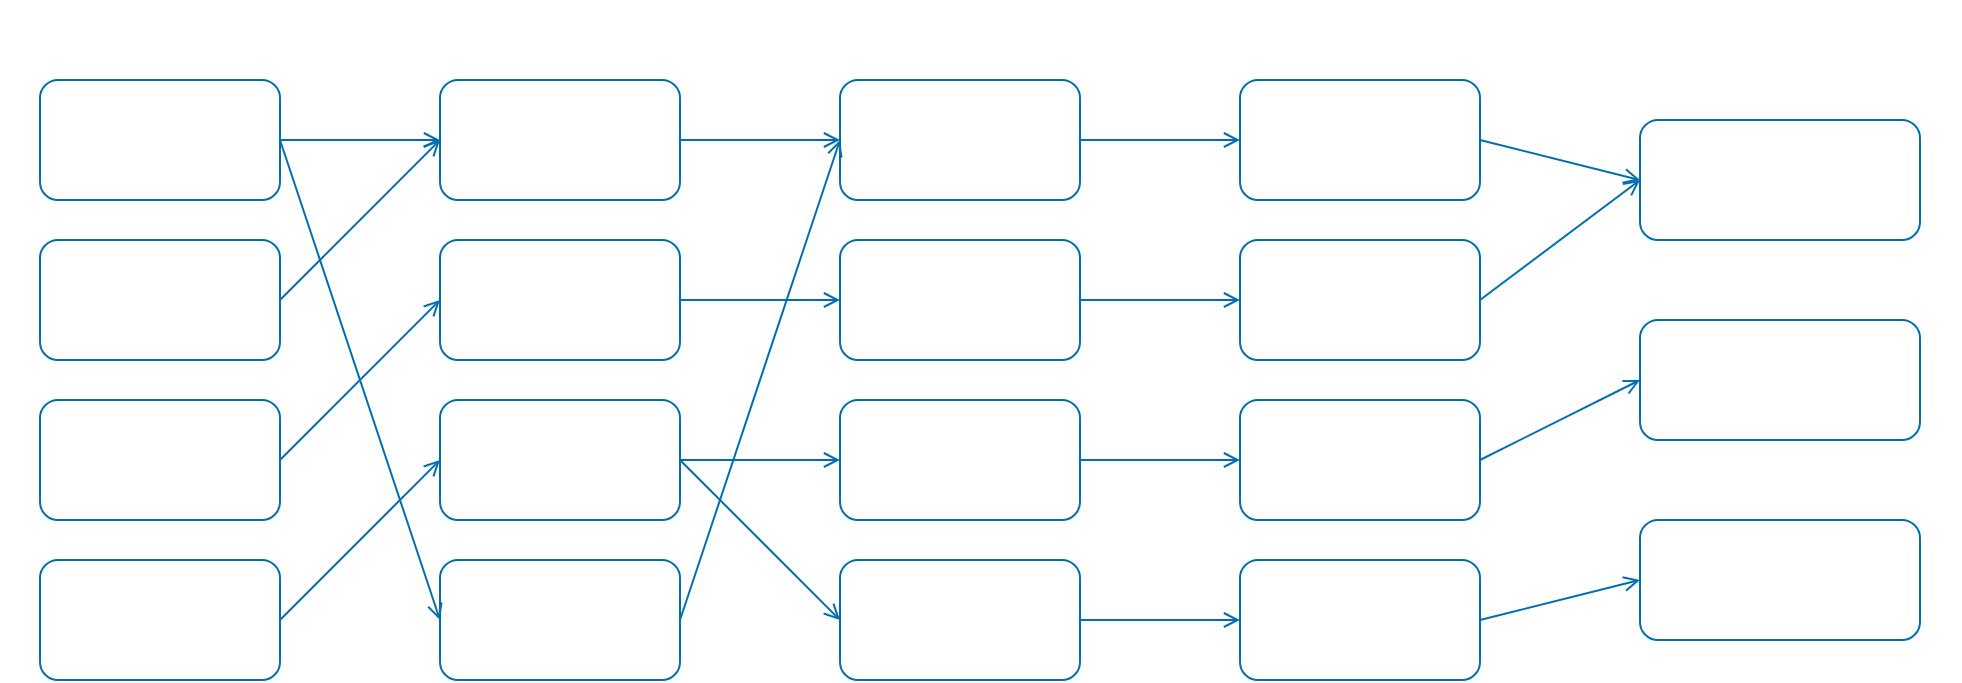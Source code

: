<mxfile>
    <diagram id="benefits-dependency-network" name="Benefits Dependency Network Example">
        <mxGraphModel dx="1118" dy="552" grid="1" gridSize="10" guides="1" tooltips="1" connect="1" arrows="1" fold="1" page="1" pageScale="1" pageWidth="1100" pageHeight="850" math="0" shadow="0">
            <root>
                <mxCell id="0"/>
                <mxCell id="1" parent="0"/>
                <mxCell id="3" value="Inversión TI" style="rounded=0;whiteSpace=wrap;fillColor=none;strokeColor=none;fontSize=12;fontStyle=0;fontColor=light-dark(#FFFFFF,#006EAF);" parent="1" vertex="1">
                    <mxGeometry x="40" y="120" width="160" height="40" as="geometry"/>
                </mxCell>
                <mxCell id="4" value="Habilitadores TI" style="rounded=0;whiteSpace=wrap;fillColor=none;strokeColor=none;fontSize=12;fontStyle=0;fontColor=light-dark(#FFFFFF,#006EAF);" parent="1" vertex="1">
                    <mxGeometry x="240" y="120" width="160" height="40" as="geometry"/>
                </mxCell>
                <mxCell id="5" value="Cambios en el negocio" style="rounded=0;whiteSpace=wrap;fillColor=none;strokeColor=none;fontSize=12;fontStyle=0;fontColor=light-dark(#FFFFFF,#006EAF);" parent="1" vertex="1">
                    <mxGeometry x="440" y="120" width="160" height="40" as="geometry"/>
                </mxCell>
                <mxCell id="6" value="Beneficios esperados" style="rounded=0;whiteSpace=wrap;fillColor=none;strokeColor=none;fontSize=12;fontStyle=0;fontColor=light-dark(#FFFFFF,#006EAF);" parent="1" vertex="1">
                    <mxGeometry x="640" y="120" width="160" height="40" as="geometry"/>
                </mxCell>
                <mxCell id="7" value="Objetivos estratégicos" style="rounded=0;whiteSpace=wrap;fillColor=none;strokeColor=none;fontSize=12;fontStyle=0;fontColor=light-dark(#FFFFFF,#006EAF);" parent="1" vertex="1">
                    <mxGeometry x="840" y="120" width="180" height="40" as="geometry"/>
                </mxCell>
                <mxCell id="8" value="Software CRM" style="rounded=1;whiteSpace=wrap;fillColor=none;strokeColor=light-dark(#006EAF,#006EAF);fontColor=light-dark(#FFFFFF,#006EAF);spacing=6;" parent="1" vertex="1">
                    <mxGeometry x="60" y="160" width="120" height="60" as="geometry"/>
                </mxCell>
                <mxCell id="9" value="Infraestructura en la nube" style="rounded=1;whiteSpace=wrap;fillColor=none;strokeColor=light-dark(#006EAF,#006EAF);fontColor=light-dark(#FFFFFF,#006EAF);spacing=0;spacingLeft=4;spacingRight=4;" parent="1" vertex="1">
                    <mxGeometry x="60" y="240" width="120" height="60" as="geometry"/>
                </mxCell>
                <mxCell id="10" value="Tablets para ventas" style="rounded=1;whiteSpace=wrap;fillColor=none;strokeColor=light-dark(#006EAF,#006EAF);fontColor=light-dark(#FFFFFF,#006EAF);spacing=6;" parent="1" vertex="1">
                    <mxGeometry x="60" y="320" width="120" height="60" as="geometry"/>
                </mxCell>
                <mxCell id="11" value="Integración con ERP" style="rounded=1;whiteSpace=wrap;fillColor=none;strokeColor=light-dark(#006EAF,#006EAF);fontColor=light-dark(#FFFFFF,#006EAF);spacing=6;" parent="1" vertex="1">
                    <mxGeometry x="60" y="400" width="120" height="60" as="geometry"/>
                </mxCell>
                <mxCell id="12" value="Base de datos de clientes unificada" style="rounded=1;whiteSpace=wrap;fillColor=none;strokeColor=light-dark(#006EAF,#006EAF);fontColor=light-dark(#FFFFFF,#006EAF);spacing=6;" parent="1" vertex="1">
                    <mxGeometry x="260" y="160" width="120" height="60" as="geometry"/>
                </mxCell>
                <mxCell id="13" value="Acceso móvil a  la información" style="rounded=1;whiteSpace=wrap;fillColor=none;strokeColor=light-dark(#006EAF,#006EAF);fontColor=light-dark(#FFFFFF,#006EAF);spacing=6;" parent="1" vertex="1">
                    <mxGeometry x="260" y="240" width="120" height="60" as="geometry"/>
                </mxCell>
                <mxCell id="14" value="Análisis predictivo de clientes" style="rounded=1;whiteSpace=wrap;fillColor=none;strokeColor=light-dark(#006EAF,#006EAF);fontColor=light-dark(#FFFFFF,#006EAF);spacing=6;" parent="1" vertex="1">
                    <mxGeometry x="260" y="320" width="120" height="60" as="geometry"/>
                </mxCell>
                <mxCell id="15" value="Automatización de flujos de trabajo" style="rounded=1;whiteSpace=wrap;fillColor=none;strokeColor=light-dark(#006EAF,#006EAF);fontColor=light-dark(#FFFFFF,#006EAF);spacing=6;" parent="1" vertex="1">
                    <mxGeometry x="260" y="400" width="120" height="60" as="geometry"/>
                </mxCell>
                <mxCell id="16" value="Procesos de ventas estandarizados" style="rounded=1;whiteSpace=wrap;fillColor=none;strokeColor=light-dark(#006EAF,#006EAF);fontColor=light-dark(#FFFFFF,#006EAF);spacing=6;" parent="1" vertex="1">
                    <mxGeometry x="460" y="160" width="120" height="60" as="geometry"/>
                </mxCell>
                <mxCell id="17" value="Gestión proactiva de cuentas" style="rounded=1;whiteSpace=wrap;fillColor=none;strokeColor=light-dark(#006EAF,#006EAF);fontColor=light-dark(#FFFFFF,#006EAF);spacing=6;" parent="1" vertex="1">
                    <mxGeometry x="460" y="240" width="120" height="60" as="geometry"/>
                </mxCell>
                <mxCell id="18" value="Atención personalizada" style="rounded=1;whiteSpace=wrap;fillColor=none;strokeColor=light-dark(#006EAF,#006EAF);fontColor=light-dark(#FFFFFF,#006EAF);spacing=6;" parent="1" vertex="1">
                    <mxGeometry x="460" y="320" width="120" height="60" as="geometry"/>
                </mxCell>
                <mxCell id="19" value="Equipos comerciales por segmento" style="rounded=1;whiteSpace=wrap;fillColor=none;strokeColor=light-dark(#006EAF,#006EAF);fontColor=light-dark(#FFFFFF,#006EAF);spacing=6;" parent="1" vertex="1">
                    <mxGeometry x="460" y="400" width="120" height="60" as="geometry"/>
                </mxCell>
                <mxCell id="20" value="15% reducción de ciclo de ventas" style="rounded=1;whiteSpace=wrap;fillColor=none;strokeColor=light-dark(#006EAF,#006EAF);fontColor=light-dark(#FFFFFF,#006EAF);spacing=6;" parent="1" vertex="1">
                    <mxGeometry x="660" y="160" width="120" height="60" as="geometry"/>
                </mxCell>
                <mxCell id="21" value="20% aumento en valor de cliente" style="rounded=1;whiteSpace=wrap;fillColor=none;strokeColor=light-dark(#006EAF,#006EAF);fontColor=light-dark(#FFFFFF,#006EAF);spacing=6;" parent="1" vertex="1">
                    <mxGeometry x="660" y="240" width="120" height="60" as="geometry"/>
                </mxCell>
                <mxCell id="22" value="30% mejora en retención" style="rounded=1;whiteSpace=wrap;fillColor=none;strokeColor=light-dark(#006EAF,#006EAF);fontColor=light-dark(#FFFFFF,#006EAF);spacing=6;" parent="1" vertex="1">
                    <mxGeometry x="660" y="320" width="120" height="60" as="geometry"/>
                </mxCell>
                <mxCell id="23" value="25% reducción en costos de adquisición" style="rounded=1;whiteSpace=wrap;fillColor=none;strokeColor=light-dark(#006EAF,#006EAF);fontColor=light-dark(#FFFFFF,#006EAF);spacing=6;" parent="1" vertex="1">
                    <mxGeometry x="660" y="400" width="120" height="60" as="geometry"/>
                </mxCell>
                <mxCell id="24" value="Incrementar ingresos por cliente en 18%" style="rounded=1;whiteSpace=wrap;fillColor=none;strokeColor=light-dark(#006EAF,#006EAF);fontColor=light-dark(#FFFFFF,#006EAF);spacing=6;" parent="1" vertex="1">
                    <mxGeometry x="860" y="180" width="140" height="60" as="geometry"/>
                </mxCell>
                <mxCell id="25" value="Mejorar experiencia del cliente (NPS +25)" style="rounded=1;whiteSpace=wrap;fillColor=none;strokeColor=light-dark(#006EAF,#006EAF);fontColor=light-dark(#FFFFFF,#006EAF);spacing=6;" parent="1" vertex="1">
                    <mxGeometry x="860" y="280" width="140" height="60" as="geometry"/>
                </mxCell>
                <mxCell id="26" value="Reducir costos operativos en 12%" style="rounded=1;whiteSpace=wrap;fillColor=none;strokeColor=light-dark(#006EAF,#006EAF);fontColor=light-dark(#FFFFFF,#006EAF);spacing=6;" parent="1" vertex="1">
                    <mxGeometry x="860" y="380" width="140" height="60" as="geometry"/>
                </mxCell>
                <mxCell id="27" value="" style="endArrow=open;html=1;exitX=1;exitY=0.5;exitDx=0;exitDy=0;entryX=0;entryY=0.5;entryDx=0;entryDy=0;fillColor=#1ba1e2;strokeColor=light-dark(#006EAF,#006EAF);endFill=0;spacing=6;" parent="1" source="8" target="12" edge="1">
                    <mxGeometry width="50" height="50" relative="1" as="geometry">
                        <mxPoint x="400" y="430" as="sourcePoint"/>
                        <mxPoint x="450" y="380" as="targetPoint"/>
                    </mxGeometry>
                </mxCell>
                <mxCell id="28" value="" style="endArrow=open;html=1;exitX=1;exitY=0.5;exitDx=0;exitDy=0;entryX=0;entryY=0.5;entryDx=0;entryDy=0;fillColor=#1ba1e2;strokeColor=light-dark(#006EAF,#006EAF);endFill=0;spacing=6;" parent="1" source="8" target="15" edge="1">
                    <mxGeometry width="50" height="50" relative="1" as="geometry">
                        <mxPoint x="400" y="430" as="sourcePoint"/>
                        <mxPoint x="450" y="380" as="targetPoint"/>
                    </mxGeometry>
                </mxCell>
                <mxCell id="29" value="" style="endArrow=open;html=1;exitX=1;exitY=0.5;exitDx=0;exitDy=0;entryX=0;entryY=0.5;entryDx=0;entryDy=0;fillColor=#1ba1e2;strokeColor=light-dark(#006EAF,#006EAF);endFill=0;spacing=6;" parent="1" source="9" target="12" edge="1">
                    <mxGeometry width="50" height="50" relative="1" as="geometry">
                        <mxPoint x="400" y="430" as="sourcePoint"/>
                        <mxPoint x="450" y="380" as="targetPoint"/>
                    </mxGeometry>
                </mxCell>
                <mxCell id="30" value="" style="endArrow=open;html=1;exitX=1;exitY=0.5;exitDx=0;exitDy=0;entryX=0;entryY=0.5;entryDx=0;entryDy=0;fillColor=#1ba1e2;strokeColor=light-dark(#006EAF,#006EAF);endFill=0;spacing=6;" parent="1" source="10" target="13" edge="1">
                    <mxGeometry width="50" height="50" relative="1" as="geometry">
                        <mxPoint x="400" y="430" as="sourcePoint"/>
                        <mxPoint x="450" y="380" as="targetPoint"/>
                    </mxGeometry>
                </mxCell>
                <mxCell id="31" value="" style="endArrow=open;html=1;exitX=1;exitY=0.5;exitDx=0;exitDy=0;entryX=0;entryY=0.5;entryDx=0;entryDy=0;fillColor=#1ba1e2;strokeColor=light-dark(#006EAF,#006EAF);endFill=0;spacing=6;" parent="1" source="11" target="14" edge="1">
                    <mxGeometry width="50" height="50" relative="1" as="geometry">
                        <mxPoint x="400" y="430" as="sourcePoint"/>
                        <mxPoint x="450" y="380" as="targetPoint"/>
                    </mxGeometry>
                </mxCell>
                <mxCell id="32" value="" style="endArrow=open;html=1;exitX=1;exitY=0.5;exitDx=0;exitDy=0;entryX=0;entryY=0.5;entryDx=0;entryDy=0;fillColor=#1ba1e2;strokeColor=light-dark(#006EAF,#006EAF);endFill=0;spacing=6;" parent="1" source="12" target="16" edge="1">
                    <mxGeometry width="50" height="50" relative="1" as="geometry">
                        <mxPoint x="400" y="430" as="sourcePoint"/>
                        <mxPoint x="450" y="380" as="targetPoint"/>
                    </mxGeometry>
                </mxCell>
                <mxCell id="33" value="" style="endArrow=open;html=1;exitX=1;exitY=0.5;exitDx=0;exitDy=0;entryX=0;entryY=0.5;entryDx=0;entryDy=0;fillColor=#1ba1e2;strokeColor=light-dark(#006EAF,#006EAF);endFill=0;spacing=6;" parent="1" source="13" target="17" edge="1">
                    <mxGeometry width="50" height="50" relative="1" as="geometry">
                        <mxPoint x="400" y="430" as="sourcePoint"/>
                        <mxPoint x="450" y="380" as="targetPoint"/>
                    </mxGeometry>
                </mxCell>
                <mxCell id="34" value="" style="endArrow=open;html=1;exitX=1;exitY=0.5;exitDx=0;exitDy=0;entryX=0;entryY=0.5;entryDx=0;entryDy=0;fillColor=#1ba1e2;strokeColor=light-dark(#006EAF,#006EAF);endFill=0;spacing=6;" parent="1" source="14" target="18" edge="1">
                    <mxGeometry width="50" height="50" relative="1" as="geometry">
                        <mxPoint x="400" y="430" as="sourcePoint"/>
                        <mxPoint x="450" y="380" as="targetPoint"/>
                    </mxGeometry>
                </mxCell>
                <mxCell id="35" value="" style="endArrow=open;html=1;exitX=1;exitY=0.5;exitDx=0;exitDy=0;entryX=0;entryY=0.5;entryDx=0;entryDy=0;fillColor=#1ba1e2;strokeColor=light-dark(#006EAF,#006EAF);endFill=0;spacing=6;" parent="1" source="14" target="19" edge="1">
                    <mxGeometry width="50" height="50" relative="1" as="geometry">
                        <mxPoint x="400" y="430" as="sourcePoint"/>
                        <mxPoint x="450" y="380" as="targetPoint"/>
                    </mxGeometry>
                </mxCell>
                <mxCell id="36" value="" style="endArrow=open;html=1;exitX=1;exitY=0.5;exitDx=0;exitDy=0;entryX=0;entryY=0.5;entryDx=0;entryDy=0;fillColor=#1ba1e2;strokeColor=light-dark(#006EAF,#006EAF);endFill=0;spacing=6;" parent="1" source="15" target="16" edge="1">
                    <mxGeometry width="50" height="50" relative="1" as="geometry">
                        <mxPoint x="400" y="430" as="sourcePoint"/>
                        <mxPoint x="450" y="380" as="targetPoint"/>
                    </mxGeometry>
                </mxCell>
                <mxCell id="37" value="" style="endArrow=open;html=1;exitX=1;exitY=0.5;exitDx=0;exitDy=0;entryX=0;entryY=0.5;entryDx=0;entryDy=0;fillColor=#1ba1e2;strokeColor=light-dark(#006EAF,#006EAF);endFill=0;spacing=6;" parent="1" source="16" target="20" edge="1">
                    <mxGeometry width="50" height="50" relative="1" as="geometry">
                        <mxPoint x="400" y="430" as="sourcePoint"/>
                        <mxPoint x="450" y="380" as="targetPoint"/>
                    </mxGeometry>
                </mxCell>
                <mxCell id="38" value="" style="endArrow=open;html=1;exitX=1;exitY=0.5;exitDx=0;exitDy=0;entryX=0;entryY=0.5;entryDx=0;entryDy=0;fillColor=#1ba1e2;strokeColor=light-dark(#006EAF,#006EAF);endFill=0;spacing=6;" parent="1" source="17" target="21" edge="1">
                    <mxGeometry width="50" height="50" relative="1" as="geometry">
                        <mxPoint x="400" y="430" as="sourcePoint"/>
                        <mxPoint x="450" y="380" as="targetPoint"/>
                    </mxGeometry>
                </mxCell>
                <mxCell id="39" value="" style="endArrow=open;html=1;exitX=1;exitY=0.5;exitDx=0;exitDy=0;entryX=0;entryY=0.5;entryDx=0;entryDy=0;fillColor=#1ba1e2;strokeColor=light-dark(#006EAF,#006EAF);endFill=0;spacing=6;" parent="1" source="18" target="22" edge="1">
                    <mxGeometry width="50" height="50" relative="1" as="geometry">
                        <mxPoint x="400" y="430" as="sourcePoint"/>
                        <mxPoint x="450" y="380" as="targetPoint"/>
                    </mxGeometry>
                </mxCell>
                <mxCell id="40" value="" style="endArrow=open;html=1;exitX=1;exitY=0.5;exitDx=0;exitDy=0;entryX=0;entryY=0.5;entryDx=0;entryDy=0;fillColor=#1ba1e2;strokeColor=light-dark(#006EAF,#006EAF);endFill=0;spacing=6;" parent="1" source="19" target="23" edge="1">
                    <mxGeometry width="50" height="50" relative="1" as="geometry">
                        <mxPoint x="400" y="430" as="sourcePoint"/>
                        <mxPoint x="450" y="380" as="targetPoint"/>
                    </mxGeometry>
                </mxCell>
                <mxCell id="41" value="" style="endArrow=open;html=1;exitX=1;exitY=0.5;exitDx=0;exitDy=0;entryX=0;entryY=0.5;entryDx=0;entryDy=0;fillColor=#1ba1e2;strokeColor=light-dark(#006EAF,#006EAF);endFill=0;spacing=6;" parent="1" source="20" target="24" edge="1">
                    <mxGeometry width="50" height="50" relative="1" as="geometry">
                        <mxPoint x="400" y="430" as="sourcePoint"/>
                        <mxPoint x="450" y="380" as="targetPoint"/>
                    </mxGeometry>
                </mxCell>
                <mxCell id="42" value="" style="endArrow=open;html=1;exitX=1;exitY=0.5;exitDx=0;exitDy=0;entryX=0;entryY=0.5;entryDx=0;entryDy=0;fillColor=#1ba1e2;strokeColor=light-dark(#006EAF,#006EAF);endFill=0;spacing=6;" parent="1" source="21" target="24" edge="1">
                    <mxGeometry width="50" height="50" relative="1" as="geometry">
                        <mxPoint x="400" y="430" as="sourcePoint"/>
                        <mxPoint x="450" y="380" as="targetPoint"/>
                    </mxGeometry>
                </mxCell>
                <mxCell id="43" value="" style="endArrow=open;html=1;exitX=1;exitY=0.5;exitDx=0;exitDy=0;entryX=0;entryY=0.5;entryDx=0;entryDy=0;fillColor=#1ba1e2;strokeColor=light-dark(#006EAF,#006EAF);endFill=0;spacing=6;" parent="1" source="22" target="25" edge="1">
                    <mxGeometry width="50" height="50" relative="1" as="geometry">
                        <mxPoint x="400" y="430" as="sourcePoint"/>
                        <mxPoint x="450" y="380" as="targetPoint"/>
                    </mxGeometry>
                </mxCell>
                <mxCell id="44" value="" style="endArrow=open;html=1;exitX=1;exitY=0.5;exitDx=0;exitDy=0;entryX=0;entryY=0.5;entryDx=0;entryDy=0;fillColor=#1ba1e2;strokeColor=light-dark(#006EAF,#006EAF);endFill=0;spacing=6;" parent="1" source="23" target="26" edge="1">
                    <mxGeometry width="50" height="50" relative="1" as="geometry">
                        <mxPoint x="400" y="430" as="sourcePoint"/>
                        <mxPoint x="450" y="380" as="targetPoint"/>
                    </mxGeometry>
                </mxCell>
            </root>
        </mxGraphModel>
    </diagram>
</mxfile>